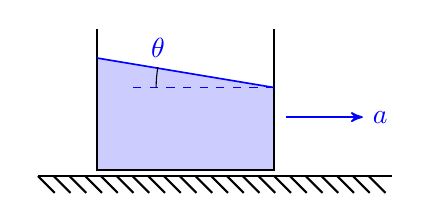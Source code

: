 \usetikzlibrary{%
    decorations.pathreplacing,%
    decorations.pathmorphing,arrows
}
\begin{tikzpicture}[ media/.style={font={\footnotesize\sffamily}},
    interface/.style={
        postaction={draw,decorate,decoration={border,angle=-45,
                    amplitude=0.3cm,segment length=2mm}}},scale=1.5]
\draw[thick,interface](0,0)--(3,0);


\fill[blue!20](0.5,1)--(0.5,0.05)--(2,0.05)--(2,0.75);

\draw[semithick] (0.5,1.25)--(0.5,0.05)--(2,0.05)--(2,1.25);
\draw[blue, semithick] (0.5,1)--(2,0.75);
\draw[blue,dashed](2,0.75)--(0.75,0.75);
\draw (1,0.75) arc(180:170:1) node[blue,above]{$\theta$};

\draw [semithick,->,>=stealth',blue] (2.1,0.5)--(2.75,0.5) node[right]{$a$};



\end{tikzpicture}
